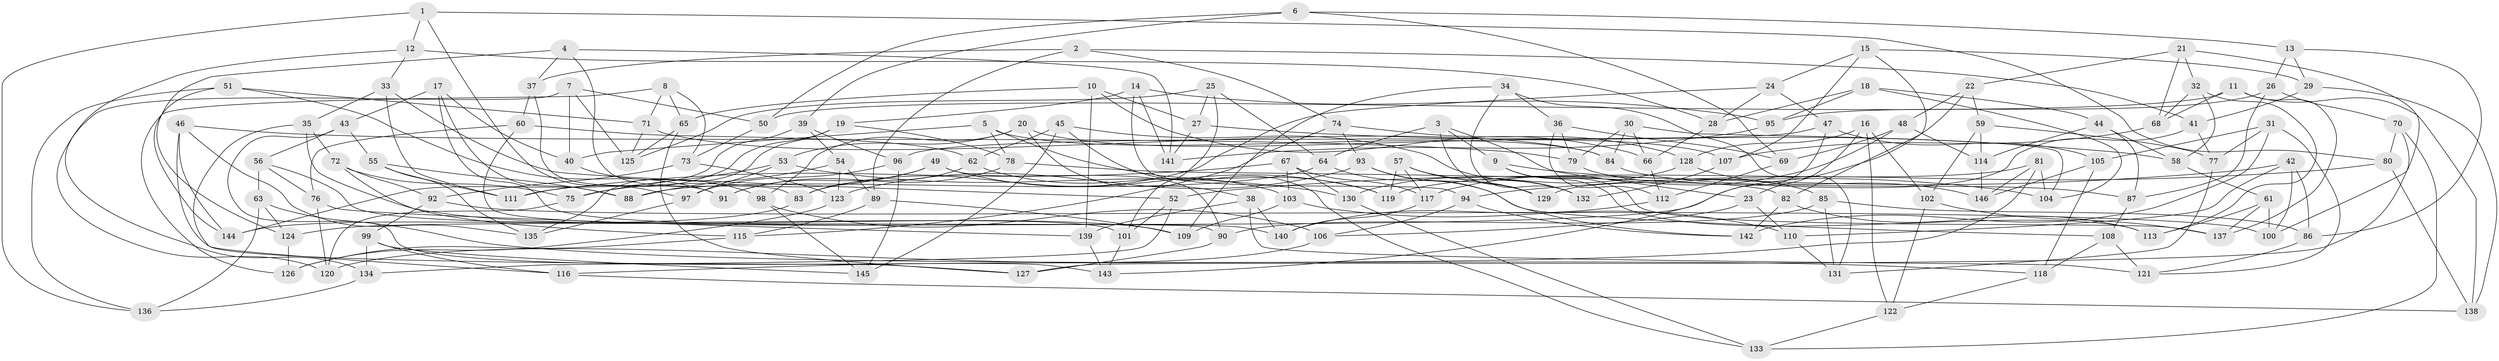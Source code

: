 // coarse degree distribution, {5: 0.13793103448275862, 4: 0.6551724137931034, 11: 0.011494252873563218, 3: 0.05747126436781609, 8: 0.034482758620689655, 9: 0.04597701149425287, 12: 0.034482758620689655, 6: 0.022988505747126436}
// Generated by graph-tools (version 1.1) at 2025/01/03/04/25 22:01:50]
// undirected, 146 vertices, 292 edges
graph export_dot {
graph [start="1"]
  node [color=gray90,style=filled];
  1;
  2;
  3;
  4;
  5;
  6;
  7;
  8;
  9;
  10;
  11;
  12;
  13;
  14;
  15;
  16;
  17;
  18;
  19;
  20;
  21;
  22;
  23;
  24;
  25;
  26;
  27;
  28;
  29;
  30;
  31;
  32;
  33;
  34;
  35;
  36;
  37;
  38;
  39;
  40;
  41;
  42;
  43;
  44;
  45;
  46;
  47;
  48;
  49;
  50;
  51;
  52;
  53;
  54;
  55;
  56;
  57;
  58;
  59;
  60;
  61;
  62;
  63;
  64;
  65;
  66;
  67;
  68;
  69;
  70;
  71;
  72;
  73;
  74;
  75;
  76;
  77;
  78;
  79;
  80;
  81;
  82;
  83;
  84;
  85;
  86;
  87;
  88;
  89;
  90;
  91;
  92;
  93;
  94;
  95;
  96;
  97;
  98;
  99;
  100;
  101;
  102;
  103;
  104;
  105;
  106;
  107;
  108;
  109;
  110;
  111;
  112;
  113;
  114;
  115;
  116;
  117;
  118;
  119;
  120;
  121;
  122;
  123;
  124;
  125;
  126;
  127;
  128;
  129;
  130;
  131;
  132;
  133;
  134;
  135;
  136;
  137;
  138;
  139;
  140;
  141;
  142;
  143;
  144;
  145;
  146;
  1 -- 136;
  1 -- 97;
  1 -- 12;
  1 -- 80;
  2 -- 37;
  2 -- 89;
  2 -- 41;
  2 -- 74;
  3 -- 9;
  3 -- 23;
  3 -- 64;
  3 -- 129;
  4 -- 141;
  4 -- 124;
  4 -- 83;
  4 -- 37;
  5 -- 84;
  5 -- 119;
  5 -- 78;
  5 -- 40;
  6 -- 13;
  6 -- 39;
  6 -- 69;
  6 -- 50;
  7 -- 134;
  7 -- 50;
  7 -- 125;
  7 -- 40;
  8 -- 71;
  8 -- 126;
  8 -- 65;
  8 -- 73;
  9 -- 137;
  9 -- 104;
  9 -- 113;
  10 -- 27;
  10 -- 66;
  10 -- 65;
  10 -- 139;
  11 -- 138;
  11 -- 50;
  11 -- 137;
  11 -- 68;
  12 -- 120;
  12 -- 33;
  12 -- 28;
  13 -- 29;
  13 -- 86;
  13 -- 26;
  14 -- 19;
  14 -- 94;
  14 -- 141;
  14 -- 95;
  15 -- 29;
  15 -- 107;
  15 -- 82;
  15 -- 24;
  16 -- 128;
  16 -- 122;
  16 -- 102;
  16 -- 23;
  17 -- 40;
  17 -- 43;
  17 -- 140;
  17 -- 88;
  18 -- 104;
  18 -- 44;
  18 -- 95;
  18 -- 28;
  19 -- 135;
  19 -- 78;
  19 -- 111;
  20 -- 98;
  20 -- 53;
  20 -- 38;
  20 -- 107;
  21 -- 32;
  21 -- 100;
  21 -- 68;
  21 -- 22;
  22 -- 59;
  22 -- 124;
  22 -- 48;
  23 -- 106;
  23 -- 110;
  24 -- 47;
  24 -- 28;
  24 -- 83;
  25 -- 125;
  25 -- 64;
  25 -- 101;
  25 -- 27;
  26 -- 95;
  26 -- 70;
  26 -- 87;
  27 -- 141;
  27 -- 58;
  28 -- 66;
  29 -- 41;
  29 -- 138;
  30 -- 79;
  30 -- 84;
  30 -- 104;
  30 -- 66;
  31 -- 121;
  31 -- 142;
  31 -- 105;
  31 -- 77;
  32 -- 113;
  32 -- 68;
  32 -- 58;
  33 -- 52;
  33 -- 35;
  33 -- 111;
  34 -- 36;
  34 -- 109;
  34 -- 132;
  34 -- 131;
  35 -- 109;
  35 -- 72;
  35 -- 116;
  36 -- 79;
  36 -- 69;
  36 -- 112;
  37 -- 91;
  37 -- 60;
  38 -- 140;
  38 -- 121;
  38 -- 139;
  39 -- 144;
  39 -- 96;
  39 -- 54;
  40 -- 98;
  41 -- 77;
  41 -- 129;
  42 -- 52;
  42 -- 86;
  42 -- 100;
  42 -- 110;
  43 -- 56;
  43 -- 55;
  43 -- 143;
  44 -- 114;
  44 -- 87;
  44 -- 58;
  45 -- 62;
  45 -- 133;
  45 -- 145;
  45 -- 132;
  46 -- 127;
  46 -- 144;
  46 -- 135;
  46 -- 79;
  47 -- 105;
  47 -- 143;
  47 -- 96;
  48 -- 114;
  48 -- 117;
  48 -- 69;
  49 -- 119;
  49 -- 75;
  49 -- 91;
  49 -- 90;
  50 -- 73;
  51 -- 136;
  51 -- 144;
  51 -- 91;
  51 -- 71;
  52 -- 101;
  52 -- 134;
  53 -- 97;
  53 -- 130;
  53 -- 75;
  54 -- 123;
  54 -- 89;
  54 -- 88;
  55 -- 111;
  55 -- 88;
  55 -- 135;
  56 -- 76;
  56 -- 101;
  56 -- 63;
  57 -- 117;
  57 -- 119;
  57 -- 132;
  57 -- 129;
  58 -- 61;
  59 -- 114;
  59 -- 102;
  59 -- 77;
  60 -- 90;
  60 -- 76;
  60 -- 62;
  61 -- 137;
  61 -- 113;
  61 -- 100;
  62 -- 103;
  62 -- 83;
  63 -- 118;
  63 -- 124;
  63 -- 136;
  64 -- 108;
  64 -- 88;
  65 -- 125;
  65 -- 127;
  66 -- 112;
  67 -- 117;
  67 -- 103;
  67 -- 111;
  67 -- 130;
  68 -- 107;
  69 -- 112;
  70 -- 80;
  70 -- 127;
  70 -- 133;
  71 -- 84;
  71 -- 125;
  72 -- 115;
  72 -- 92;
  72 -- 75;
  73 -- 123;
  73 -- 92;
  74 -- 128;
  74 -- 115;
  74 -- 93;
  75 -- 120;
  76 -- 120;
  76 -- 139;
  77 -- 131;
  78 -- 91;
  78 -- 82;
  79 -- 85;
  80 -- 138;
  80 -- 94;
  81 -- 146;
  81 -- 116;
  81 -- 119;
  81 -- 104;
  82 -- 113;
  82 -- 142;
  83 -- 144;
  84 -- 87;
  85 -- 90;
  85 -- 131;
  85 -- 86;
  86 -- 121;
  87 -- 108;
  89 -- 109;
  89 -- 115;
  90 -- 127;
  92 -- 100;
  92 -- 99;
  93 -- 129;
  93 -- 142;
  93 -- 123;
  94 -- 106;
  94 -- 142;
  95 -- 141;
  96 -- 97;
  96 -- 145;
  97 -- 135;
  98 -- 145;
  98 -- 106;
  99 -- 116;
  99 -- 134;
  99 -- 145;
  101 -- 143;
  102 -- 122;
  102 -- 137;
  103 -- 110;
  103 -- 109;
  105 -- 146;
  105 -- 118;
  106 -- 120;
  107 -- 132;
  108 -- 121;
  108 -- 118;
  110 -- 131;
  112 -- 140;
  114 -- 146;
  115 -- 126;
  116 -- 138;
  117 -- 140;
  118 -- 122;
  122 -- 133;
  123 -- 126;
  124 -- 126;
  128 -- 146;
  128 -- 130;
  130 -- 133;
  134 -- 136;
  139 -- 143;
}
